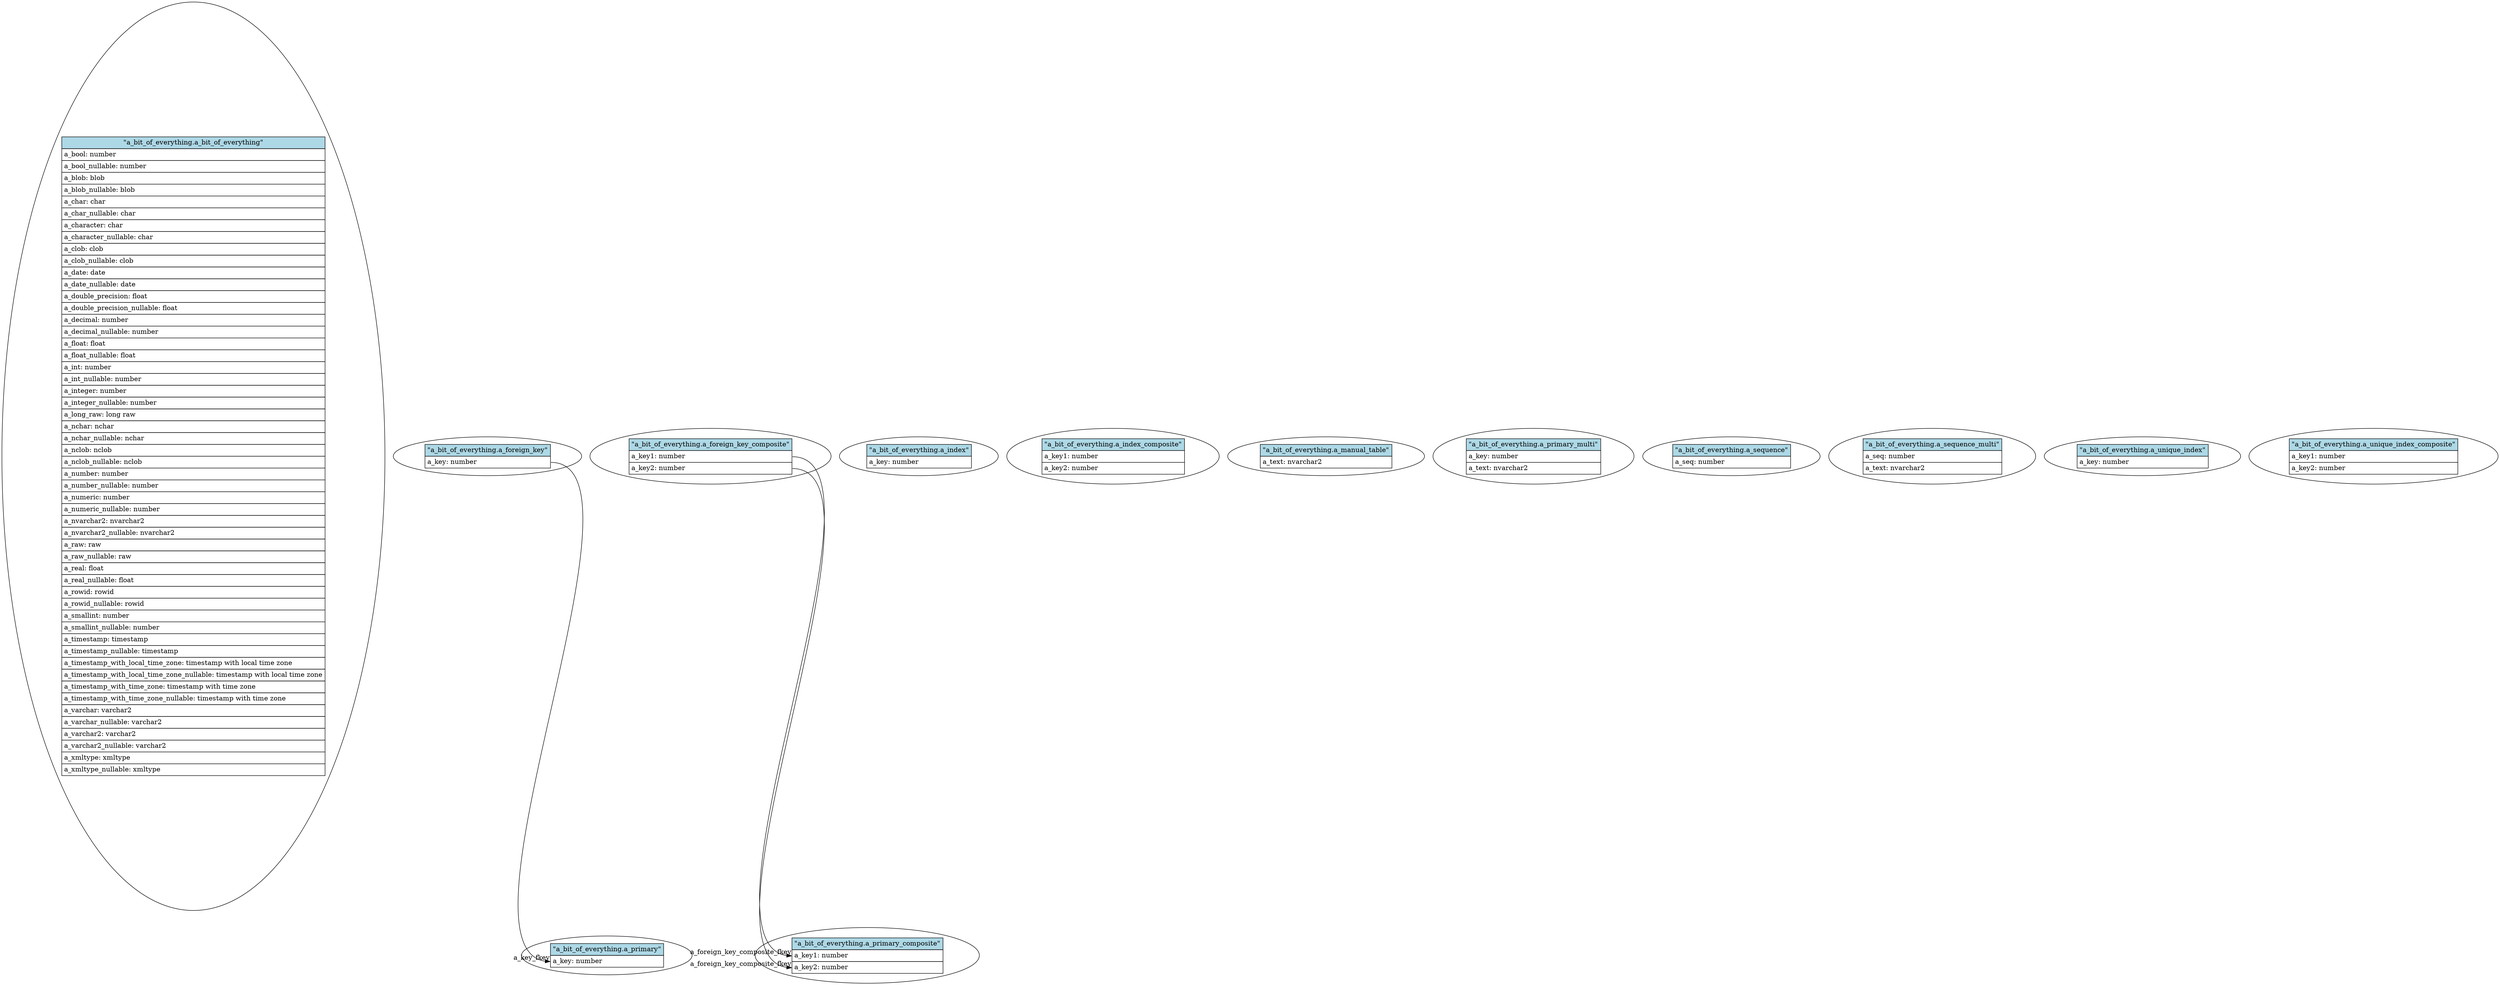 // Generated by dbtpl for the a_bit_of_everything schema.
digraph a_bit_of_everything {
	// Nodes (tables)
	"a_bit_of_everything.a_bit_of_everything" [ label=<
		<table border="0" cellborder="1" cellspacing="0" cellpadding="4">
		<tr><td bgcolor="lightblue">"a_bit_of_everything.a_bit_of_everything"</td></tr>
		<tr><td align="left" PORT="a_bool">a_bool: number</td></tr>
		<tr><td align="left" PORT="a_bool_nullable">a_bool_nullable: number</td></tr>
		<tr><td align="left" PORT="a_blob">a_blob: blob</td></tr>
		<tr><td align="left" PORT="a_blob_nullable">a_blob_nullable: blob</td></tr>
		<tr><td align="left" PORT="a_char">a_char: char</td></tr>
		<tr><td align="left" PORT="a_char_nullable">a_char_nullable: char</td></tr>
		<tr><td align="left" PORT="a_character">a_character: char</td></tr>
		<tr><td align="left" PORT="a_character_nullable">a_character_nullable: char</td></tr>
		<tr><td align="left" PORT="a_clob">a_clob: clob</td></tr>
		<tr><td align="left" PORT="a_clob_nullable">a_clob_nullable: clob</td></tr>
		<tr><td align="left" PORT="a_date">a_date: date</td></tr>
		<tr><td align="left" PORT="a_date_nullable">a_date_nullable: date</td></tr>
		<tr><td align="left" PORT="a_double_precision">a_double_precision: float</td></tr>
		<tr><td align="left" PORT="a_double_precision_nullable">a_double_precision_nullable: float</td></tr>
		<tr><td align="left" PORT="a_decimal">a_decimal: number</td></tr>
		<tr><td align="left" PORT="a_decimal_nullable">a_decimal_nullable: number</td></tr>
		<tr><td align="left" PORT="a_float">a_float: float</td></tr>
		<tr><td align="left" PORT="a_float_nullable">a_float_nullable: float</td></tr>
		<tr><td align="left" PORT="a_int">a_int: number</td></tr>
		<tr><td align="left" PORT="a_int_nullable">a_int_nullable: number</td></tr>
		<tr><td align="left" PORT="a_integer">a_integer: number</td></tr>
		<tr><td align="left" PORT="a_integer_nullable">a_integer_nullable: number</td></tr>
		<tr><td align="left" PORT="a_long_raw">a_long_raw: long raw</td></tr>
		<tr><td align="left" PORT="a_nchar">a_nchar: nchar</td></tr>
		<tr><td align="left" PORT="a_nchar_nullable">a_nchar_nullable: nchar</td></tr>
		<tr><td align="left" PORT="a_nclob">a_nclob: nclob</td></tr>
		<tr><td align="left" PORT="a_nclob_nullable">a_nclob_nullable: nclob</td></tr>
		<tr><td align="left" PORT="a_number">a_number: number</td></tr>
		<tr><td align="left" PORT="a_number_nullable">a_number_nullable: number</td></tr>
		<tr><td align="left" PORT="a_numeric">a_numeric: number</td></tr>
		<tr><td align="left" PORT="a_numeric_nullable">a_numeric_nullable: number</td></tr>
		<tr><td align="left" PORT="a_nvarchar2">a_nvarchar2: nvarchar2</td></tr>
		<tr><td align="left" PORT="a_nvarchar2_nullable">a_nvarchar2_nullable: nvarchar2</td></tr>
		<tr><td align="left" PORT="a_raw">a_raw: raw</td></tr>
		<tr><td align="left" PORT="a_raw_nullable">a_raw_nullable: raw</td></tr>
		<tr><td align="left" PORT="a_real">a_real: float</td></tr>
		<tr><td align="left" PORT="a_real_nullable">a_real_nullable: float</td></tr>
		<tr><td align="left" PORT="a_rowid">a_rowid: rowid</td></tr>
		<tr><td align="left" PORT="a_rowid_nullable">a_rowid_nullable: rowid</td></tr>
		<tr><td align="left" PORT="a_smallint">a_smallint: number</td></tr>
		<tr><td align="left" PORT="a_smallint_nullable">a_smallint_nullable: number</td></tr>
		<tr><td align="left" PORT="a_timestamp">a_timestamp: timestamp</td></tr>
		<tr><td align="left" PORT="a_timestamp_nullable">a_timestamp_nullable: timestamp</td></tr>
		<tr><td align="left" PORT="a_timestamp_with_local_time_zone">a_timestamp_with_local_time_zone: timestamp with local time zone</td></tr>
		<tr><td align="left" PORT="a_timestamp_with_local_time_zone_nullable">a_timestamp_with_local_time_zone_nullable: timestamp with local time zone</td></tr>
		<tr><td align="left" PORT="a_timestamp_with_time_zone">a_timestamp_with_time_zone: timestamp with time zone</td></tr>
		<tr><td align="left" PORT="a_timestamp_with_time_zone_nullable">a_timestamp_with_time_zone_nullable: timestamp with time zone</td></tr>
		<tr><td align="left" PORT="a_varchar">a_varchar: varchar2</td></tr>
		<tr><td align="left" PORT="a_varchar_nullable">a_varchar_nullable: varchar2</td></tr>
		<tr><td align="left" PORT="a_varchar2">a_varchar2: varchar2</td></tr>
		<tr><td align="left" PORT="a_varchar2_nullable">a_varchar2_nullable: varchar2</td></tr>
		<tr><td align="left" PORT="a_xmltype">a_xmltype: xmltype</td></tr>
		<tr><td align="left" PORT="a_xmltype_nullable">a_xmltype_nullable: xmltype</td></tr>
		</table>> ]
	
	"a_bit_of_everything.a_foreign_key" [ label=<
		<table border="0" cellborder="1" cellspacing="0" cellpadding="4">
		<tr><td bgcolor="lightblue">"a_bit_of_everything.a_foreign_key"</td></tr>
		<tr><td align="left" PORT="a_key">a_key: number</td></tr>
		</table>> ]
	
	"a_bit_of_everything.a_foreign_key_composite" [ label=<
		<table border="0" cellborder="1" cellspacing="0" cellpadding="4">
		<tr><td bgcolor="lightblue">"a_bit_of_everything.a_foreign_key_composite"</td></tr>
		<tr><td align="left" PORT="a_key1">a_key1: number</td></tr>
		<tr><td align="left" PORT="a_key2">a_key2: number</td></tr>
		</table>> ]
	
	"a_bit_of_everything.a_index" [ label=<
		<table border="0" cellborder="1" cellspacing="0" cellpadding="4">
		<tr><td bgcolor="lightblue">"a_bit_of_everything.a_index"</td></tr>
		<tr><td align="left" PORT="a_key">a_key: number</td></tr>
		</table>> ]
	
	"a_bit_of_everything.a_index_composite" [ label=<
		<table border="0" cellborder="1" cellspacing="0" cellpadding="4">
		<tr><td bgcolor="lightblue">"a_bit_of_everything.a_index_composite"</td></tr>
		<tr><td align="left" PORT="a_key1">a_key1: number</td></tr>
		<tr><td align="left" PORT="a_key2">a_key2: number</td></tr>
		</table>> ]
	
	"a_bit_of_everything.a_manual_table" [ label=<
		<table border="0" cellborder="1" cellspacing="0" cellpadding="4">
		<tr><td bgcolor="lightblue">"a_bit_of_everything.a_manual_table"</td></tr>
		<tr><td align="left" PORT="a_text">a_text: nvarchar2</td></tr>
		</table>> ]
	
	"a_bit_of_everything.a_primary" [ label=<
		<table border="0" cellborder="1" cellspacing="0" cellpadding="4">
		<tr><td bgcolor="lightblue">"a_bit_of_everything.a_primary"</td></tr>
		<tr><td align="left" PORT="a_key">a_key: number</td></tr>
		</table>> ]
	
	"a_bit_of_everything.a_primary_composite" [ label=<
		<table border="0" cellborder="1" cellspacing="0" cellpadding="4">
		<tr><td bgcolor="lightblue">"a_bit_of_everything.a_primary_composite"</td></tr>
		<tr><td align="left" PORT="a_key1">a_key1: number</td></tr>
		<tr><td align="left" PORT="a_key2">a_key2: number</td></tr>
		</table>> ]
	
	"a_bit_of_everything.a_primary_multi" [ label=<
		<table border="0" cellborder="1" cellspacing="0" cellpadding="4">
		<tr><td bgcolor="lightblue">"a_bit_of_everything.a_primary_multi"</td></tr>
		<tr><td align="left" PORT="a_key">a_key: number</td></tr>
		<tr><td align="left" PORT="a_text">a_text: nvarchar2</td></tr>
		</table>> ]
	
	"a_bit_of_everything.a_sequence" [ label=<
		<table border="0" cellborder="1" cellspacing="0" cellpadding="4">
		<tr><td bgcolor="lightblue">"a_bit_of_everything.a_sequence"</td></tr>
		<tr><td align="left" PORT="a_seq">a_seq: number</td></tr>
		</table>> ]
	
	"a_bit_of_everything.a_sequence_multi" [ label=<
		<table border="0" cellborder="1" cellspacing="0" cellpadding="4">
		<tr><td bgcolor="lightblue">"a_bit_of_everything.a_sequence_multi"</td></tr>
		<tr><td align="left" PORT="a_seq">a_seq: number</td></tr>
		<tr><td align="left" PORT="a_text">a_text: nvarchar2</td></tr>
		</table>> ]
	
	"a_bit_of_everything.a_unique_index" [ label=<
		<table border="0" cellborder="1" cellspacing="0" cellpadding="4">
		<tr><td bgcolor="lightblue">"a_bit_of_everything.a_unique_index"</td></tr>
		<tr><td align="left" PORT="a_key">a_key: number</td></tr>
		</table>> ]
	
	"a_bit_of_everything.a_unique_index_composite" [ label=<
		<table border="0" cellborder="1" cellspacing="0" cellpadding="4">
		<tr><td bgcolor="lightblue">"a_bit_of_everything.a_unique_index_composite"</td></tr>
		<tr><td align="left" PORT="a_key1">a_key1: number</td></tr>
		<tr><td align="left" PORT="a_key2">a_key2: number</td></tr>
		</table>> ]
	
	"a_bit_of_everything.a_foreign_key":"a_key":e -> "a_bit_of_everything.a_primary":"a_key":w [
		headlabel="a_key_fkey"]
	"a_bit_of_everything.a_foreign_key_composite":"a_key1":e -> "a_bit_of_everything.a_primary_composite":"a_key1":w [
		headlabel="a_foreign_key_composite_fkey"]
	"a_bit_of_everything.a_foreign_key_composite":"a_key2":e -> "a_bit_of_everything.a_primary_composite":"a_key2":w [
		headlabel="a_foreign_key_composite_fkey"]
}
